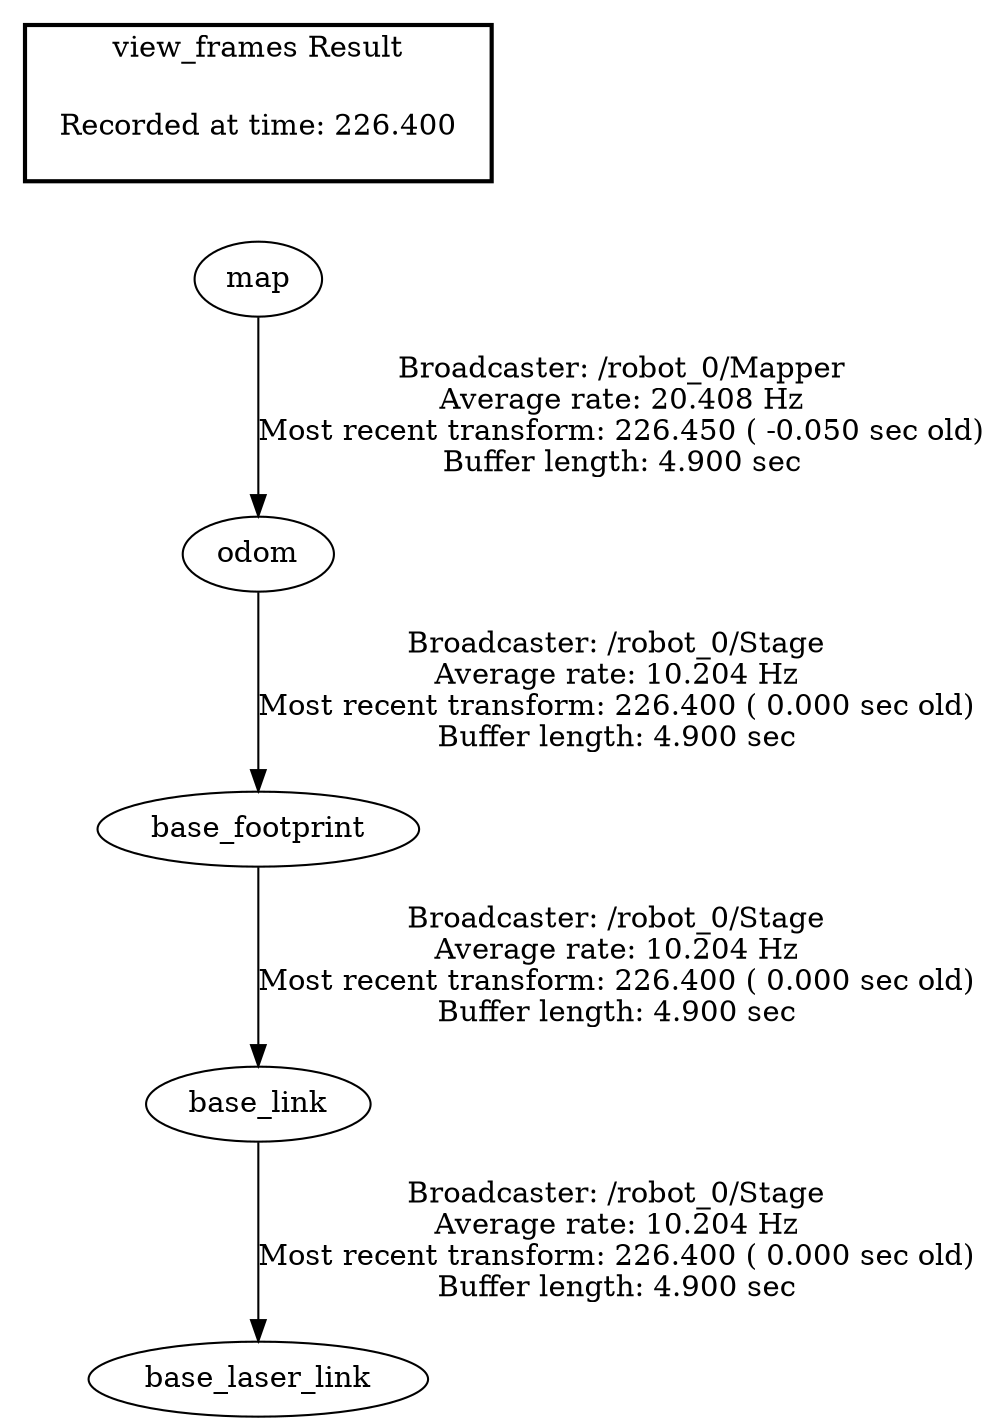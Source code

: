 digraph G {
"map" -> "odom"[label="Broadcaster: /robot_0/Mapper\nAverage rate: 20.408 Hz\nMost recent transform: 226.450 ( -0.050 sec old)\nBuffer length: 4.900 sec\n"];
"base_link" -> "base_laser_link"[label="Broadcaster: /robot_0/Stage\nAverage rate: 10.204 Hz\nMost recent transform: 226.400 ( 0.000 sec old)\nBuffer length: 4.900 sec\n"];
"base_footprint" -> "base_link"[label="Broadcaster: /robot_0/Stage\nAverage rate: 10.204 Hz\nMost recent transform: 226.400 ( 0.000 sec old)\nBuffer length: 4.900 sec\n"];
"odom" -> "base_footprint"[label="Broadcaster: /robot_0/Stage\nAverage rate: 10.204 Hz\nMost recent transform: 226.400 ( 0.000 sec old)\nBuffer length: 4.900 sec\n"];
edge [style=invis];
 subgraph cluster_legend { style=bold; color=black; label ="view_frames Result";
"Recorded at time: 226.400"[ shape=plaintext ] ;
 }->"map";
}